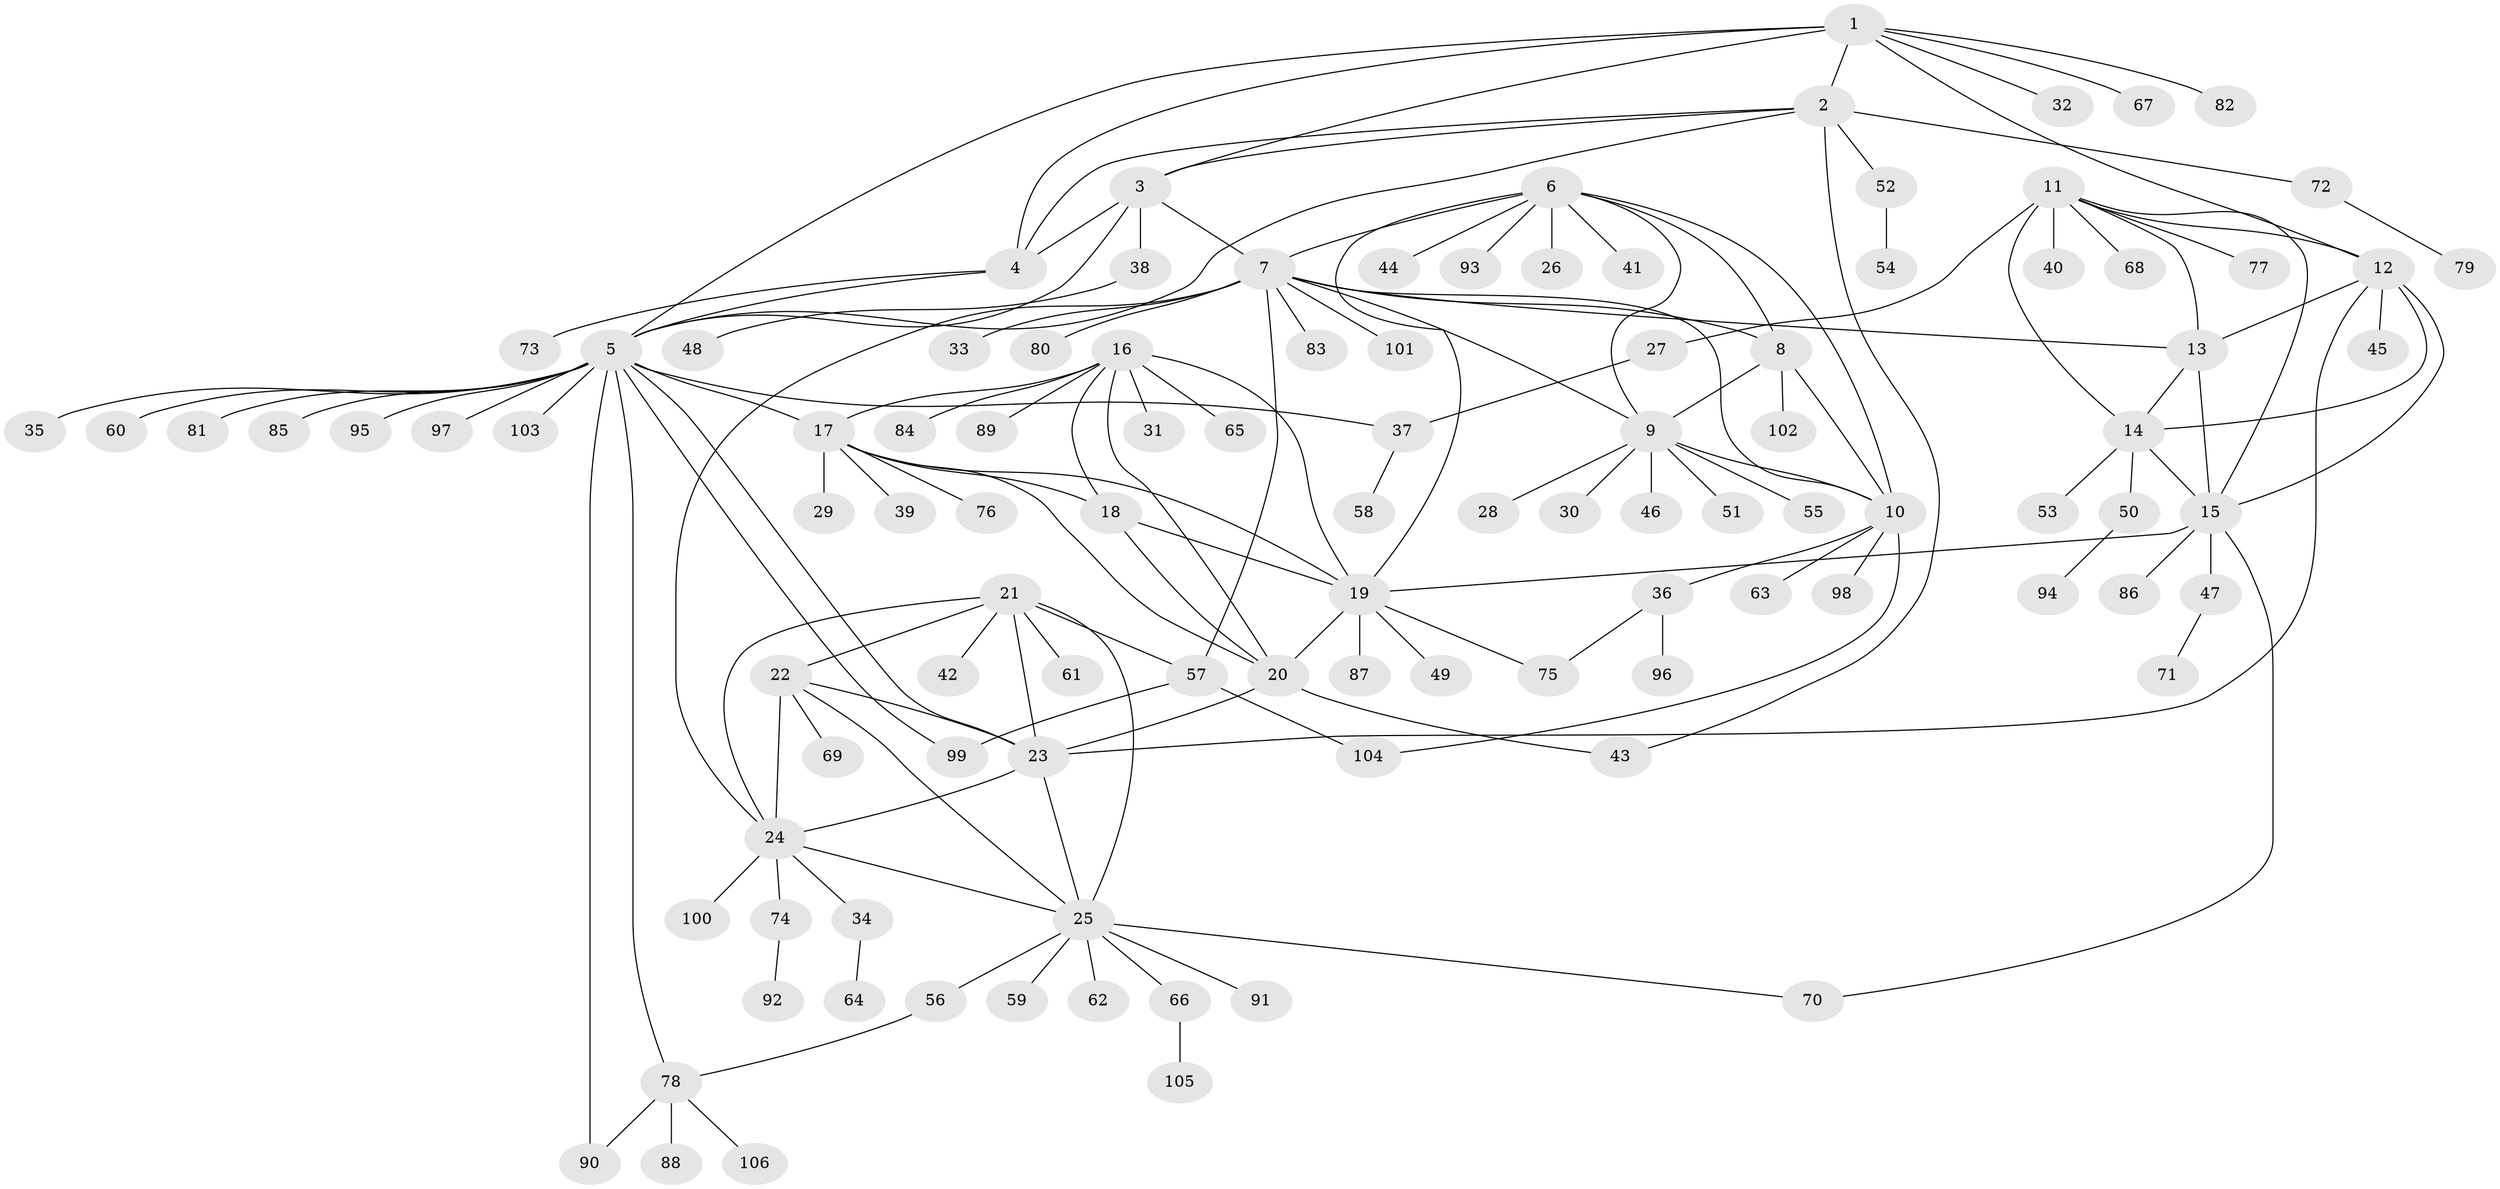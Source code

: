 // Generated by graph-tools (version 1.1) at 2025/50/03/09/25 03:50:39]
// undirected, 106 vertices, 150 edges
graph export_dot {
graph [start="1"]
  node [color=gray90,style=filled];
  1;
  2;
  3;
  4;
  5;
  6;
  7;
  8;
  9;
  10;
  11;
  12;
  13;
  14;
  15;
  16;
  17;
  18;
  19;
  20;
  21;
  22;
  23;
  24;
  25;
  26;
  27;
  28;
  29;
  30;
  31;
  32;
  33;
  34;
  35;
  36;
  37;
  38;
  39;
  40;
  41;
  42;
  43;
  44;
  45;
  46;
  47;
  48;
  49;
  50;
  51;
  52;
  53;
  54;
  55;
  56;
  57;
  58;
  59;
  60;
  61;
  62;
  63;
  64;
  65;
  66;
  67;
  68;
  69;
  70;
  71;
  72;
  73;
  74;
  75;
  76;
  77;
  78;
  79;
  80;
  81;
  82;
  83;
  84;
  85;
  86;
  87;
  88;
  89;
  90;
  91;
  92;
  93;
  94;
  95;
  96;
  97;
  98;
  99;
  100;
  101;
  102;
  103;
  104;
  105;
  106;
  1 -- 2;
  1 -- 3;
  1 -- 4;
  1 -- 5;
  1 -- 12;
  1 -- 32;
  1 -- 67;
  1 -- 82;
  2 -- 3;
  2 -- 4;
  2 -- 5;
  2 -- 43;
  2 -- 52;
  2 -- 72;
  3 -- 4;
  3 -- 5;
  3 -- 7;
  3 -- 38;
  4 -- 5;
  4 -- 73;
  5 -- 17;
  5 -- 23;
  5 -- 35;
  5 -- 37;
  5 -- 60;
  5 -- 78;
  5 -- 81;
  5 -- 85;
  5 -- 90;
  5 -- 95;
  5 -- 97;
  5 -- 99;
  5 -- 103;
  6 -- 7;
  6 -- 8;
  6 -- 9;
  6 -- 10;
  6 -- 19;
  6 -- 26;
  6 -- 41;
  6 -- 44;
  6 -- 93;
  7 -- 8;
  7 -- 9;
  7 -- 10;
  7 -- 13;
  7 -- 24;
  7 -- 33;
  7 -- 57;
  7 -- 80;
  7 -- 83;
  7 -- 101;
  8 -- 9;
  8 -- 10;
  8 -- 102;
  9 -- 10;
  9 -- 28;
  9 -- 30;
  9 -- 46;
  9 -- 51;
  9 -- 55;
  10 -- 36;
  10 -- 63;
  10 -- 98;
  10 -- 104;
  11 -- 12;
  11 -- 13;
  11 -- 14;
  11 -- 15;
  11 -- 27;
  11 -- 40;
  11 -- 68;
  11 -- 77;
  12 -- 13;
  12 -- 14;
  12 -- 15;
  12 -- 23;
  12 -- 45;
  13 -- 14;
  13 -- 15;
  14 -- 15;
  14 -- 50;
  14 -- 53;
  15 -- 19;
  15 -- 47;
  15 -- 70;
  15 -- 86;
  16 -- 17;
  16 -- 18;
  16 -- 19;
  16 -- 20;
  16 -- 31;
  16 -- 65;
  16 -- 84;
  16 -- 89;
  17 -- 18;
  17 -- 19;
  17 -- 20;
  17 -- 29;
  17 -- 39;
  17 -- 76;
  18 -- 19;
  18 -- 20;
  19 -- 20;
  19 -- 49;
  19 -- 75;
  19 -- 87;
  20 -- 23;
  20 -- 43;
  21 -- 22;
  21 -- 23;
  21 -- 24;
  21 -- 25;
  21 -- 42;
  21 -- 57;
  21 -- 61;
  22 -- 23;
  22 -- 24;
  22 -- 25;
  22 -- 69;
  23 -- 24;
  23 -- 25;
  24 -- 25;
  24 -- 34;
  24 -- 74;
  24 -- 100;
  25 -- 56;
  25 -- 59;
  25 -- 62;
  25 -- 66;
  25 -- 70;
  25 -- 91;
  27 -- 37;
  34 -- 64;
  36 -- 75;
  36 -- 96;
  37 -- 58;
  38 -- 48;
  47 -- 71;
  50 -- 94;
  52 -- 54;
  56 -- 78;
  57 -- 99;
  57 -- 104;
  66 -- 105;
  72 -- 79;
  74 -- 92;
  78 -- 88;
  78 -- 90;
  78 -- 106;
}
